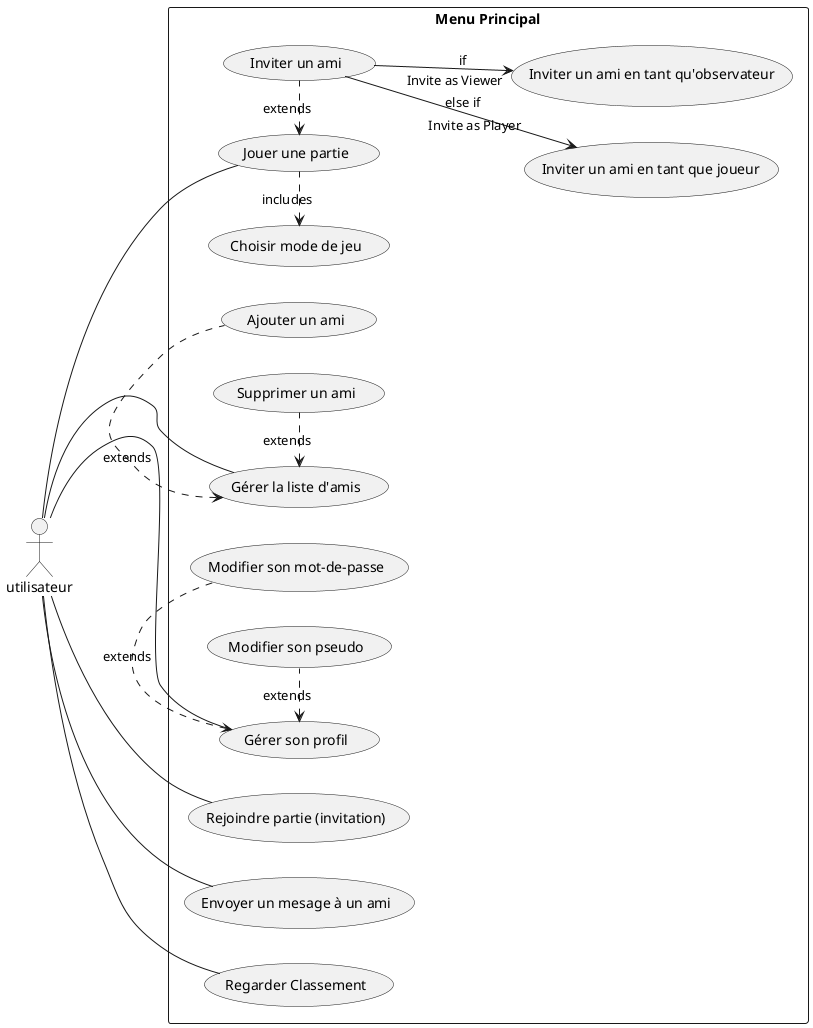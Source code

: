 @startuml

'common usecase for manage_friendlist and send_message

left to right direction
actor "utilisateur" as user

rectangle "Menu Principal" as main_menu {
    '### Game
    usecase "Jouer une partie" as play_game
    usecase "Rejoindre partie (invitation)" as join_friend_game
    usecase "Inviter un ami" as invite_friend
    'Game options
    usecase "Choisir mode de jeu" as choose_gamemode

    '### Social
    usecase "Gérer son profil" as manage_profile
    usecase "Gérer la liste d'amis" as manage_friendlist
    usecase "Envoyer un mesage à un ami" as chat_with_friend
    'Manage profile options
    usecase "Modifier son mot-de-passe" as change_password
    usecase "Modifier son pseudo" as change_nickname
    'Manage friend list options
    usecase "Ajouter un ami" as add_friend
    usecase "Supprimer un ami" as remove_friend
    'Invite Friend Options
    usecase "Inviter un ami en tant que joueur" as invite_friend_as_player
    usecase "Inviter un ami en tant qu'observateur" as invite_friend_as_viewer

    '### Ranking
    usecase "Regarder Classement" as view_ranking

    (play_game) <. (invite_friend): extends
    (choose_gamemode) <. (play_game): includes
    (manage_friendlist) <. (add_friend): extends
    (manage_friendlist) <. (remove_friend): extends
    (manage_profile) <. (change_password): extends
    (manage_profile) <. (change_nickname): extends
}

' This should be a logical XOR
invite_friend --> invite_friend_as_player : else if "Invite as Player"
invite_friend --> invite_friend_as_viewer : if "Invite as Viewer"

user -- play_game
user -- join_friend_game

user -- manage_profile
user -- manage_friendlist
user -- chat_with_friend

user -- view_ranking


@enduml
